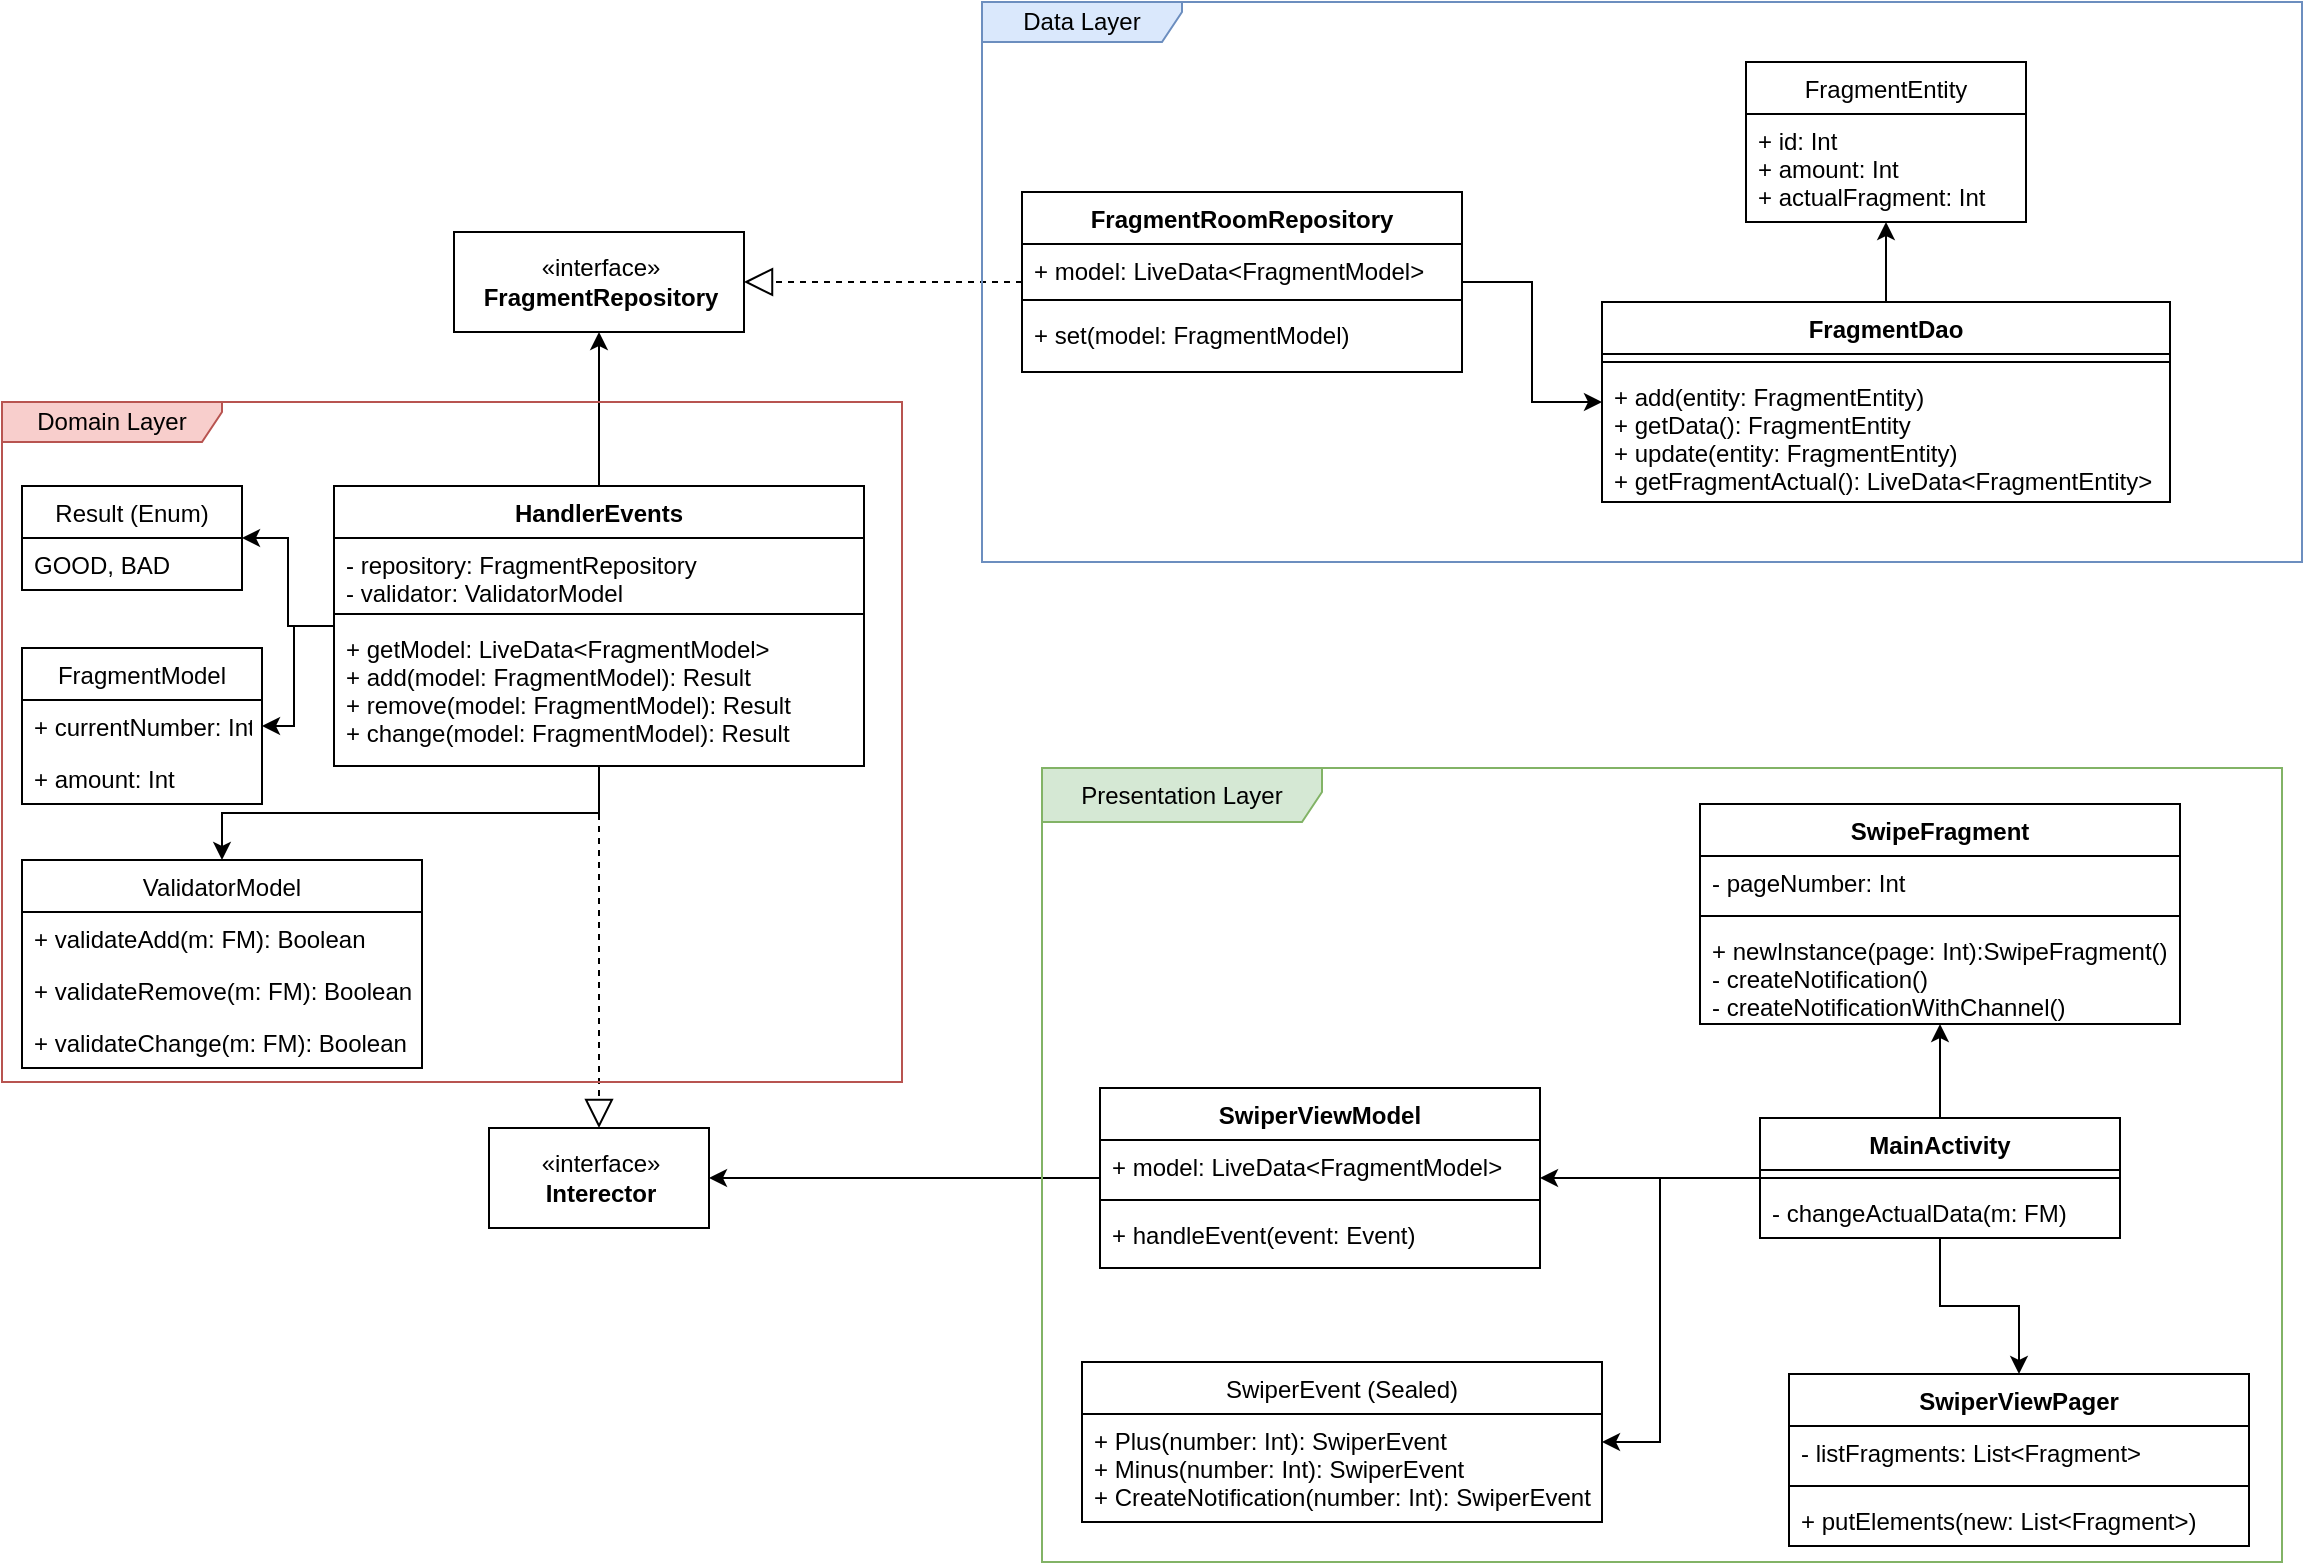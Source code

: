 <mxfile version="14.5.1" type="device"><diagram name="Page-1" id="e7e014a7-5840-1c2e-5031-d8a46d1fe8dd"><mxGraphModel dx="1580" dy="1083" grid="1" gridSize="10" guides="1" tooltips="1" connect="1" arrows="1" fold="1" page="1" pageScale="1" pageWidth="1169" pageHeight="826" background="#ffffff" math="0" shadow="0"><root><mxCell id="0"/><mxCell id="1" parent="0"/><mxCell id="9yriyYa24CllX2dQIwU5-109" style="edgeStyle=orthogonalEdgeStyle;rounded=0;orthogonalLoop=1;jettySize=auto;html=1;endArrow=classic;endFill=1;" parent="1" source="T1jlxgGW5RzfJbY8aveA-4" target="9yriyYa24CllX2dQIwU5-10" edge="1"><mxGeometry relative="1" as="geometry"/></mxCell><mxCell id="9yriyYa24CllX2dQIwU5-166" style="edgeStyle=orthogonalEdgeStyle;rounded=0;orthogonalLoop=1;jettySize=auto;html=1;endArrow=classic;endFill=1;" parent="1" source="T1jlxgGW5RzfJbY8aveA-4" target="9yriyYa24CllX2dQIwU5-162" edge="1"><mxGeometry relative="1" as="geometry"/></mxCell><mxCell id="eu-sHW0tsX7zvd4VcZ7G-6" style="edgeStyle=orthogonalEdgeStyle;rounded=0;orthogonalLoop=1;jettySize=auto;html=1;" edge="1" parent="1" source="T1jlxgGW5RzfJbY8aveA-4" target="eu-sHW0tsX7zvd4VcZ7G-2"><mxGeometry relative="1" as="geometry"/></mxCell><mxCell id="eu-sHW0tsX7zvd4VcZ7G-11" style="edgeStyle=orthogonalEdgeStyle;rounded=0;orthogonalLoop=1;jettySize=auto;html=1;" edge="1" parent="1" source="T1jlxgGW5RzfJbY8aveA-4" target="eu-sHW0tsX7zvd4VcZ7G-7"><mxGeometry relative="1" as="geometry"/></mxCell><mxCell id="T1jlxgGW5RzfJbY8aveA-4" value="HandlerEvents" style="swimlane;fontStyle=1;align=center;verticalAlign=top;childLayout=stackLayout;horizontal=1;startSize=26;horizontalStack=0;resizeParent=1;resizeParentMax=0;resizeLast=0;collapsible=1;marginBottom=0;" parent="1" vertex="1"><mxGeometry x="176" y="272" width="265" height="140" as="geometry"><mxRectangle x="480" y="230" width="130" height="26" as="alternateBounds"/></mxGeometry></mxCell><mxCell id="T1jlxgGW5RzfJbY8aveA-5" value="- repository: FragmentRepository&#10;- validator: ValidatorModel" style="text;strokeColor=none;fillColor=none;align=left;verticalAlign=top;spacingLeft=4;spacingRight=4;overflow=hidden;rotatable=0;points=[[0,0.5],[1,0.5]];portConstraint=eastwest;" parent="T1jlxgGW5RzfJbY8aveA-4" vertex="1"><mxGeometry y="26" width="265" height="34" as="geometry"/></mxCell><mxCell id="T1jlxgGW5RzfJbY8aveA-6" value="" style="line;strokeWidth=1;fillColor=none;align=left;verticalAlign=middle;spacingTop=-1;spacingLeft=3;spacingRight=3;rotatable=0;labelPosition=right;points=[];portConstraint=eastwest;" parent="T1jlxgGW5RzfJbY8aveA-4" vertex="1"><mxGeometry y="60" width="265" height="8" as="geometry"/></mxCell><mxCell id="T1jlxgGW5RzfJbY8aveA-7" value="+ getModel: LiveData&lt;FragmentModel&gt;&#10;+ add(model: FragmentModel): Result&#10;+ remove(model: FragmentModel): Result&#10;+ change(model: FragmentModel): Result" style="text;strokeColor=none;fillColor=none;align=left;verticalAlign=top;spacingLeft=4;spacingRight=4;overflow=hidden;rotatable=0;points=[[0,0.5],[1,0.5]];portConstraint=eastwest;" parent="T1jlxgGW5RzfJbY8aveA-4" vertex="1"><mxGeometry y="68" width="265" height="72" as="geometry"/></mxCell><mxCell id="9yriyYa24CllX2dQIwU5-90" style="edgeStyle=orthogonalEdgeStyle;rounded=0;orthogonalLoop=1;jettySize=auto;html=1;" parent="1" source="9yriyYa24CllX2dQIwU5-1" target="9yriyYa24CllX2dQIwU5-89" edge="1"><mxGeometry relative="1" as="geometry"/></mxCell><mxCell id="9yriyYa24CllX2dQIwU5-1" value="SwiperViewModel" style="swimlane;fontStyle=1;align=center;verticalAlign=top;childLayout=stackLayout;horizontal=1;startSize=26;horizontalStack=0;resizeParent=1;resizeParentMax=0;resizeLast=0;collapsible=1;marginBottom=0;" parent="1" vertex="1"><mxGeometry x="559" y="573" width="220" height="90" as="geometry"/></mxCell><mxCell id="9yriyYa24CllX2dQIwU5-2" value="+ model: LiveData&lt;FragmentModel&gt;" style="text;strokeColor=none;fillColor=none;align=left;verticalAlign=top;spacingLeft=4;spacingRight=4;overflow=hidden;rotatable=0;points=[[0,0.5],[1,0.5]];portConstraint=eastwest;" parent="9yriyYa24CllX2dQIwU5-1" vertex="1"><mxGeometry y="26" width="220" height="26" as="geometry"/></mxCell><mxCell id="9yriyYa24CllX2dQIwU5-3" value="" style="line;strokeWidth=1;fillColor=none;align=left;verticalAlign=middle;spacingTop=-1;spacingLeft=3;spacingRight=3;rotatable=0;labelPosition=right;points=[];portConstraint=eastwest;" parent="9yriyYa24CllX2dQIwU5-1" vertex="1"><mxGeometry y="52" width="220" height="8" as="geometry"/></mxCell><mxCell id="9yriyYa24CllX2dQIwU5-11" value="+ handleEvent(event: Event)&#10;" style="text;strokeColor=none;fillColor=none;align=left;verticalAlign=top;spacingLeft=4;spacingRight=4;overflow=hidden;rotatable=0;points=[[0,0.5],[1,0.5]];portConstraint=eastwest;" parent="9yriyYa24CllX2dQIwU5-1" vertex="1"><mxGeometry y="60" width="220" height="30" as="geometry"/></mxCell><mxCell id="9yriyYa24CllX2dQIwU5-10" value="«interface»&lt;br&gt;&lt;b&gt;FragmentRepository&lt;/b&gt;" style="html=1;" parent="1" vertex="1"><mxGeometry x="236" y="145" width="145" height="50" as="geometry"/></mxCell><mxCell id="9yriyYa24CllX2dQIwU5-45" style="edgeStyle=orthogonalEdgeStyle;rounded=0;orthogonalLoop=1;jettySize=auto;html=1;" parent="1" source="9yriyYa24CllX2dQIwU5-15" target="9yriyYa24CllX2dQIwU5-1" edge="1"><mxGeometry relative="1" as="geometry"/></mxCell><mxCell id="9yriyYa24CllX2dQIwU5-65" style="edgeStyle=orthogonalEdgeStyle;rounded=0;orthogonalLoop=1;jettySize=auto;html=1;" parent="1" source="9yriyYa24CllX2dQIwU5-15" target="9yriyYa24CllX2dQIwU5-56" edge="1"><mxGeometry relative="1" as="geometry"/></mxCell><mxCell id="9yriyYa24CllX2dQIwU5-88" style="edgeStyle=orthogonalEdgeStyle;rounded=0;orthogonalLoop=1;jettySize=auto;html=1;" parent="1" source="9yriyYa24CllX2dQIwU5-15" target="9yriyYa24CllX2dQIwU5-84" edge="1"><mxGeometry relative="1" as="geometry"/></mxCell><mxCell id="9yriyYa24CllX2dQIwU5-111" style="edgeStyle=orthogonalEdgeStyle;rounded=0;orthogonalLoop=1;jettySize=auto;html=1;endArrow=classic;endFill=1;" parent="1" source="9yriyYa24CllX2dQIwU5-15" target="9yriyYa24CllX2dQIwU5-51" edge="1"><mxGeometry relative="1" as="geometry"><Array as="points"><mxPoint x="839" y="618"/></Array></mxGeometry></mxCell><mxCell id="9yriyYa24CllX2dQIwU5-15" value="MainActivity" style="swimlane;fontStyle=1;align=center;verticalAlign=top;childLayout=stackLayout;horizontal=1;startSize=26;horizontalStack=0;resizeParent=1;resizeParentMax=0;resizeLast=0;collapsible=1;marginBottom=0;" parent="1" vertex="1"><mxGeometry x="889" y="588" width="180" height="60" as="geometry"/></mxCell><mxCell id="9yriyYa24CllX2dQIwU5-17" value="" style="line;strokeWidth=1;fillColor=none;align=left;verticalAlign=middle;spacingTop=-1;spacingLeft=3;spacingRight=3;rotatable=0;labelPosition=right;points=[];portConstraint=eastwest;" parent="9yriyYa24CllX2dQIwU5-15" vertex="1"><mxGeometry y="26" width="180" height="8" as="geometry"/></mxCell><mxCell id="9yriyYa24CllX2dQIwU5-18" value="- changeActualData(m: FM)" style="text;strokeColor=none;fillColor=none;align=left;verticalAlign=top;spacingLeft=4;spacingRight=4;overflow=hidden;rotatable=0;points=[[0,0.5],[1,0.5]];portConstraint=eastwest;" parent="9yriyYa24CllX2dQIwU5-15" vertex="1"><mxGeometry y="34" width="180" height="26" as="geometry"/></mxCell><mxCell id="9yriyYa24CllX2dQIwU5-51" value="SwiperEvent (Sealed)" style="swimlane;fontStyle=0;childLayout=stackLayout;horizontal=1;startSize=26;fillColor=none;horizontalStack=0;resizeParent=1;resizeParentMax=0;resizeLast=0;collapsible=1;marginBottom=0;" parent="1" vertex="1"><mxGeometry x="550" y="710" width="260" height="80" as="geometry"/></mxCell><mxCell id="9yriyYa24CllX2dQIwU5-54" value="+ Plus(number: Int): SwiperEvent&#10;+ Minus(number: Int): SwiperEvent&#10;+ CreateNotification(number: Int): SwiperEvent" style="text;strokeColor=none;fillColor=none;align=left;verticalAlign=top;spacingLeft=4;spacingRight=4;overflow=hidden;rotatable=0;points=[[0,0.5],[1,0.5]];portConstraint=eastwest;" parent="9yriyYa24CllX2dQIwU5-51" vertex="1"><mxGeometry y="26" width="260" height="54" as="geometry"/></mxCell><mxCell id="9yriyYa24CllX2dQIwU5-56" value="SwiperViewPager" style="swimlane;fontStyle=1;align=center;verticalAlign=top;childLayout=stackLayout;horizontal=1;startSize=26;horizontalStack=0;resizeParent=1;resizeParentMax=0;resizeLast=0;collapsible=1;marginBottom=0;" parent="1" vertex="1"><mxGeometry x="903.5" y="716" width="230" height="86" as="geometry"/></mxCell><mxCell id="9yriyYa24CllX2dQIwU5-57" value="- listFragments: List&lt;Fragment&gt;" style="text;strokeColor=none;fillColor=none;align=left;verticalAlign=top;spacingLeft=4;spacingRight=4;overflow=hidden;rotatable=0;points=[[0,0.5],[1,0.5]];portConstraint=eastwest;" parent="9yriyYa24CllX2dQIwU5-56" vertex="1"><mxGeometry y="26" width="230" height="26" as="geometry"/></mxCell><mxCell id="9yriyYa24CllX2dQIwU5-58" value="" style="line;strokeWidth=1;fillColor=none;align=left;verticalAlign=middle;spacingTop=-1;spacingLeft=3;spacingRight=3;rotatable=0;labelPosition=right;points=[];portConstraint=eastwest;" parent="9yriyYa24CllX2dQIwU5-56" vertex="1"><mxGeometry y="52" width="230" height="8" as="geometry"/></mxCell><mxCell id="9yriyYa24CllX2dQIwU5-59" value="+ putElements(new: List&lt;Fragment&gt;)" style="text;strokeColor=none;fillColor=none;align=left;verticalAlign=top;spacingLeft=4;spacingRight=4;overflow=hidden;rotatable=0;points=[[0,0.5],[1,0.5]];portConstraint=eastwest;" parent="9yriyYa24CllX2dQIwU5-56" vertex="1"><mxGeometry y="60" width="230" height="26" as="geometry"/></mxCell><mxCell id="9yriyYa24CllX2dQIwU5-84" value="SwipeFragment" style="swimlane;fontStyle=1;align=center;verticalAlign=top;childLayout=stackLayout;horizontal=1;startSize=26;horizontalStack=0;resizeParent=1;resizeParentMax=0;resizeLast=0;collapsible=1;marginBottom=0;fillColor=#ffffff;" parent="1" vertex="1"><mxGeometry x="859" y="431" width="240" height="110" as="geometry"/></mxCell><mxCell id="9yriyYa24CllX2dQIwU5-85" value="- pageNumber: Int" style="text;strokeColor=none;fillColor=none;align=left;verticalAlign=top;spacingLeft=4;spacingRight=4;overflow=hidden;rotatable=0;points=[[0,0.5],[1,0.5]];portConstraint=eastwest;" parent="9yriyYa24CllX2dQIwU5-84" vertex="1"><mxGeometry y="26" width="240" height="26" as="geometry"/></mxCell><mxCell id="9yriyYa24CllX2dQIwU5-86" value="" style="line;strokeWidth=1;fillColor=none;align=left;verticalAlign=middle;spacingTop=-1;spacingLeft=3;spacingRight=3;rotatable=0;labelPosition=right;points=[];portConstraint=eastwest;" parent="9yriyYa24CllX2dQIwU5-84" vertex="1"><mxGeometry y="52" width="240" height="8" as="geometry"/></mxCell><mxCell id="9yriyYa24CllX2dQIwU5-87" value="+ newInstance(page: Int):SwipeFragment()&#10;- createNotification()&#10;- createNotificationWithChannel()" style="text;strokeColor=none;fillColor=none;align=left;verticalAlign=top;spacingLeft=4;spacingRight=4;overflow=hidden;rotatable=0;points=[[0,0.5],[1,0.5]];portConstraint=eastwest;" parent="9yriyYa24CllX2dQIwU5-84" vertex="1"><mxGeometry y="60" width="240" height="50" as="geometry"/></mxCell><mxCell id="9yriyYa24CllX2dQIwU5-89" value="«interface»&lt;br&gt;&lt;b&gt;Interector&lt;/b&gt;" style="html=1;fillColor=#ffffff;" parent="1" vertex="1"><mxGeometry x="253.5" y="593" width="110" height="50" as="geometry"/></mxCell><mxCell id="9yriyYa24CllX2dQIwU5-100" value="" style="endArrow=block;dashed=1;endFill=0;endSize=12;html=1;" parent="1" source="9yriyYa24CllX2dQIwU5-136" target="9yriyYa24CllX2dQIwU5-10" edge="1"><mxGeometry width="160" relative="1" as="geometry"><mxPoint x="296.5" y="120" as="sourcePoint"/><mxPoint x="670" y="400" as="targetPoint"/></mxGeometry></mxCell><mxCell id="9yriyYa24CllX2dQIwU5-107" value="" style="endArrow=block;dashed=1;endFill=0;endSize=12;html=1;" parent="1" source="T1jlxgGW5RzfJbY8aveA-4" target="9yriyYa24CllX2dQIwU5-89" edge="1"><mxGeometry width="160" relative="1" as="geometry"><mxPoint x="376" y="389" as="sourcePoint"/><mxPoint x="312.5" y="542.0" as="targetPoint"/></mxGeometry></mxCell><mxCell id="9yriyYa24CllX2dQIwU5-118" value="FragmentEntity" style="swimlane;fontStyle=0;childLayout=stackLayout;horizontal=1;startSize=26;fillColor=none;horizontalStack=0;resizeParent=1;resizeParentMax=0;resizeLast=0;collapsible=1;marginBottom=0;" parent="1" vertex="1"><mxGeometry x="882" y="60" width="140" height="80" as="geometry"/></mxCell><mxCell id="9yriyYa24CllX2dQIwU5-120" value="+ id: Int&#10;+ amount: Int&#10;+ actualFragment: Int" style="text;strokeColor=none;fillColor=none;align=left;verticalAlign=top;spacingLeft=4;spacingRight=4;overflow=hidden;rotatable=0;points=[[0,0.5],[1,0.5]];portConstraint=eastwest;" parent="9yriyYa24CllX2dQIwU5-118" vertex="1"><mxGeometry y="26" width="140" height="54" as="geometry"/></mxCell><mxCell id="9yriyYa24CllX2dQIwU5-146" style="edgeStyle=orthogonalEdgeStyle;rounded=0;orthogonalLoop=1;jettySize=auto;html=1;endArrow=classic;endFill=1;" parent="1" source="9yriyYa24CllX2dQIwU5-132" target="9yriyYa24CllX2dQIwU5-118" edge="1"><mxGeometry relative="1" as="geometry"/></mxCell><mxCell id="9yriyYa24CllX2dQIwU5-132" value="FragmentDao" style="swimlane;fontStyle=1;align=center;verticalAlign=top;childLayout=stackLayout;horizontal=1;startSize=26;horizontalStack=0;resizeParent=1;resizeParentMax=0;resizeLast=0;collapsible=1;marginBottom=0;fillColor=#ffffff;" parent="1" vertex="1"><mxGeometry x="810" y="180" width="284" height="100" as="geometry"/></mxCell><mxCell id="9yriyYa24CllX2dQIwU5-134" value="" style="line;strokeWidth=1;fillColor=none;align=left;verticalAlign=middle;spacingTop=-1;spacingLeft=3;spacingRight=3;rotatable=0;labelPosition=right;points=[];portConstraint=eastwest;" parent="9yriyYa24CllX2dQIwU5-132" vertex="1"><mxGeometry y="26" width="284" height="8" as="geometry"/></mxCell><mxCell id="9yriyYa24CllX2dQIwU5-135" value="+ add(entity: FragmentEntity)&#10;+ getData(): FragmentEntity &#10;+ update(entity: FragmentEntity)&#10;+ getFragmentActual(): LiveData&lt;FragmentEntity&gt;" style="text;strokeColor=none;fillColor=none;align=left;verticalAlign=top;spacingLeft=4;spacingRight=4;overflow=hidden;rotatable=0;points=[[0,0.5],[1,0.5]];portConstraint=eastwest;" parent="9yriyYa24CllX2dQIwU5-132" vertex="1"><mxGeometry y="34" width="284" height="66" as="geometry"/></mxCell><mxCell id="9yriyYa24CllX2dQIwU5-144" style="edgeStyle=orthogonalEdgeStyle;rounded=0;orthogonalLoop=1;jettySize=auto;html=1;endArrow=classic;endFill=1;" parent="1" source="9yriyYa24CllX2dQIwU5-136" target="9yriyYa24CllX2dQIwU5-132" edge="1"><mxGeometry relative="1" as="geometry"/></mxCell><mxCell id="9yriyYa24CllX2dQIwU5-136" value="FragmentRoomRepository" style="swimlane;fontStyle=1;align=center;verticalAlign=top;childLayout=stackLayout;horizontal=1;startSize=26;horizontalStack=0;resizeParent=1;resizeParentMax=0;resizeLast=0;collapsible=1;marginBottom=0;fillColor=#ffffff;" parent="1" vertex="1"><mxGeometry x="520" y="125" width="220" height="90" as="geometry"/></mxCell><mxCell id="9yriyYa24CllX2dQIwU5-137" value="+ model: LiveData&lt;FragmentModel&gt;" style="text;strokeColor=none;fillColor=none;align=left;verticalAlign=top;spacingLeft=4;spacingRight=4;overflow=hidden;rotatable=0;points=[[0,0.5],[1,0.5]];portConstraint=eastwest;" parent="9yriyYa24CllX2dQIwU5-136" vertex="1"><mxGeometry y="26" width="220" height="24" as="geometry"/></mxCell><mxCell id="9yriyYa24CllX2dQIwU5-138" value="" style="line;strokeWidth=1;fillColor=none;align=left;verticalAlign=middle;spacingTop=-1;spacingLeft=3;spacingRight=3;rotatable=0;labelPosition=right;points=[];portConstraint=eastwest;" parent="9yriyYa24CllX2dQIwU5-136" vertex="1"><mxGeometry y="50" width="220" height="8" as="geometry"/></mxCell><mxCell id="9yriyYa24CllX2dQIwU5-139" value="+ set(model: FragmentModel)" style="text;strokeColor=none;fillColor=none;align=left;verticalAlign=top;spacingLeft=4;spacingRight=4;overflow=hidden;rotatable=0;points=[[0,0.5],[1,0.5]];portConstraint=eastwest;" parent="9yriyYa24CllX2dQIwU5-136" vertex="1"><mxGeometry y="58" width="220" height="32" as="geometry"/></mxCell><mxCell id="9yriyYa24CllX2dQIwU5-162" value="Result (Enum)" style="swimlane;fontStyle=0;childLayout=stackLayout;horizontal=1;startSize=26;fillColor=none;horizontalStack=0;resizeParent=1;resizeParentMax=0;resizeLast=0;collapsible=1;marginBottom=0;" parent="1" vertex="1"><mxGeometry x="20" y="272" width="110" height="52" as="geometry"/></mxCell><mxCell id="9yriyYa24CllX2dQIwU5-163" value="GOOD, BAD" style="text;strokeColor=none;fillColor=none;align=left;verticalAlign=top;spacingLeft=4;spacingRight=4;overflow=hidden;rotatable=0;points=[[0,0.5],[1,0.5]];portConstraint=eastwest;" parent="9yriyYa24CllX2dQIwU5-162" vertex="1"><mxGeometry y="26" width="110" height="26" as="geometry"/></mxCell><mxCell id="eu-sHW0tsX7zvd4VcZ7G-1" value="Data Layer" style="shape=umlFrame;whiteSpace=wrap;html=1;width=100;height=20;fillColor=#dae8fc;strokeColor=#6c8ebf;" vertex="1" parent="1"><mxGeometry x="500" y="30" width="660" height="280" as="geometry"/></mxCell><mxCell id="eu-sHW0tsX7zvd4VcZ7G-2" value="FragmentModel" style="swimlane;fontStyle=0;childLayout=stackLayout;horizontal=1;startSize=26;fillColor=none;horizontalStack=0;resizeParent=1;resizeParentMax=0;resizeLast=0;collapsible=1;marginBottom=0;" vertex="1" parent="1"><mxGeometry x="20" y="353" width="120" height="78" as="geometry"/></mxCell><mxCell id="eu-sHW0tsX7zvd4VcZ7G-3" value="+ currentNumber: Int" style="text;strokeColor=none;fillColor=none;align=left;verticalAlign=top;spacingLeft=4;spacingRight=4;overflow=hidden;rotatable=0;points=[[0,0.5],[1,0.5]];portConstraint=eastwest;" vertex="1" parent="eu-sHW0tsX7zvd4VcZ7G-2"><mxGeometry y="26" width="120" height="26" as="geometry"/></mxCell><mxCell id="eu-sHW0tsX7zvd4VcZ7G-4" value="+ amount: Int" style="text;strokeColor=none;fillColor=none;align=left;verticalAlign=top;spacingLeft=4;spacingRight=4;overflow=hidden;rotatable=0;points=[[0,0.5],[1,0.5]];portConstraint=eastwest;" vertex="1" parent="eu-sHW0tsX7zvd4VcZ7G-2"><mxGeometry y="52" width="120" height="26" as="geometry"/></mxCell><mxCell id="eu-sHW0tsX7zvd4VcZ7G-7" value="ValidatorModel" style="swimlane;fontStyle=0;childLayout=stackLayout;horizontal=1;startSize=26;fillColor=none;horizontalStack=0;resizeParent=1;resizeParentMax=0;resizeLast=0;collapsible=1;marginBottom=0;" vertex="1" parent="1"><mxGeometry x="20" y="459" width="200" height="104" as="geometry"/></mxCell><mxCell id="eu-sHW0tsX7zvd4VcZ7G-8" value="+ validateAdd(m: FM): Boolean" style="text;strokeColor=none;fillColor=none;align=left;verticalAlign=top;spacingLeft=4;spacingRight=4;overflow=hidden;rotatable=0;points=[[0,0.5],[1,0.5]];portConstraint=eastwest;" vertex="1" parent="eu-sHW0tsX7zvd4VcZ7G-7"><mxGeometry y="26" width="200" height="26" as="geometry"/></mxCell><mxCell id="eu-sHW0tsX7zvd4VcZ7G-9" value="+ validateRemove(m: FM): Boolean" style="text;strokeColor=none;fillColor=none;align=left;verticalAlign=top;spacingLeft=4;spacingRight=4;overflow=hidden;rotatable=0;points=[[0,0.5],[1,0.5]];portConstraint=eastwest;" vertex="1" parent="eu-sHW0tsX7zvd4VcZ7G-7"><mxGeometry y="52" width="200" height="26" as="geometry"/></mxCell><mxCell id="eu-sHW0tsX7zvd4VcZ7G-10" value="+ validateChange(m: FM): Boolean" style="text;strokeColor=none;fillColor=none;align=left;verticalAlign=top;spacingLeft=4;spacingRight=4;overflow=hidden;rotatable=0;points=[[0,0.5],[1,0.5]];portConstraint=eastwest;" vertex="1" parent="eu-sHW0tsX7zvd4VcZ7G-7"><mxGeometry y="78" width="200" height="26" as="geometry"/></mxCell><mxCell id="eu-sHW0tsX7zvd4VcZ7G-12" value="Domain Layer" style="shape=umlFrame;whiteSpace=wrap;html=1;fillColor=#f8cecc;width=110;height=20;strokeColor=#b85450;" vertex="1" parent="1"><mxGeometry x="10" y="230" width="450" height="340" as="geometry"/></mxCell><mxCell id="eu-sHW0tsX7zvd4VcZ7G-14" value="Presentation Layer" style="shape=umlFrame;whiteSpace=wrap;html=1;fillColor=#d5e8d4;width=140;height=27;strokeColor=#82b366;" vertex="1" parent="1"><mxGeometry x="530" y="413" width="620" height="397" as="geometry"/></mxCell></root></mxGraphModel></diagram></mxfile>